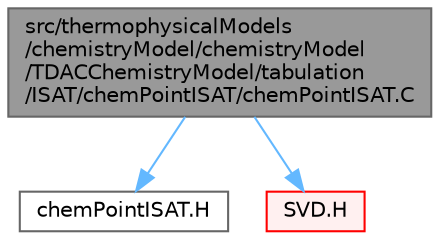 digraph "src/thermophysicalModels/chemistryModel/chemistryModel/TDACChemistryModel/tabulation/ISAT/chemPointISAT/chemPointISAT.C"
{
 // LATEX_PDF_SIZE
  bgcolor="transparent";
  edge [fontname=Helvetica,fontsize=10,labelfontname=Helvetica,labelfontsize=10];
  node [fontname=Helvetica,fontsize=10,shape=box,height=0.2,width=0.4];
  Node1 [id="Node000001",label="src/thermophysicalModels\l/chemistryModel/chemistryModel\l/TDACChemistryModel/tabulation\l/ISAT/chemPointISAT/chemPointISAT.C",height=0.2,width=0.4,color="gray40", fillcolor="grey60", style="filled", fontcolor="black",tooltip=" "];
  Node1 -> Node2 [id="edge1_Node000001_Node000002",color="steelblue1",style="solid",tooltip=" "];
  Node2 [id="Node000002",label="chemPointISAT.H",height=0.2,width=0.4,color="grey40", fillcolor="white", style="filled",URL="$chemPointISAT_8H.html",tooltip=" "];
  Node1 -> Node3 [id="edge2_Node000001_Node000003",color="steelblue1",style="solid",tooltip=" "];
  Node3 [id="Node000003",label="SVD.H",height=0.2,width=0.4,color="red", fillcolor="#FFF0F0", style="filled",URL="$SVD_8H.html",tooltip=" "];
}
